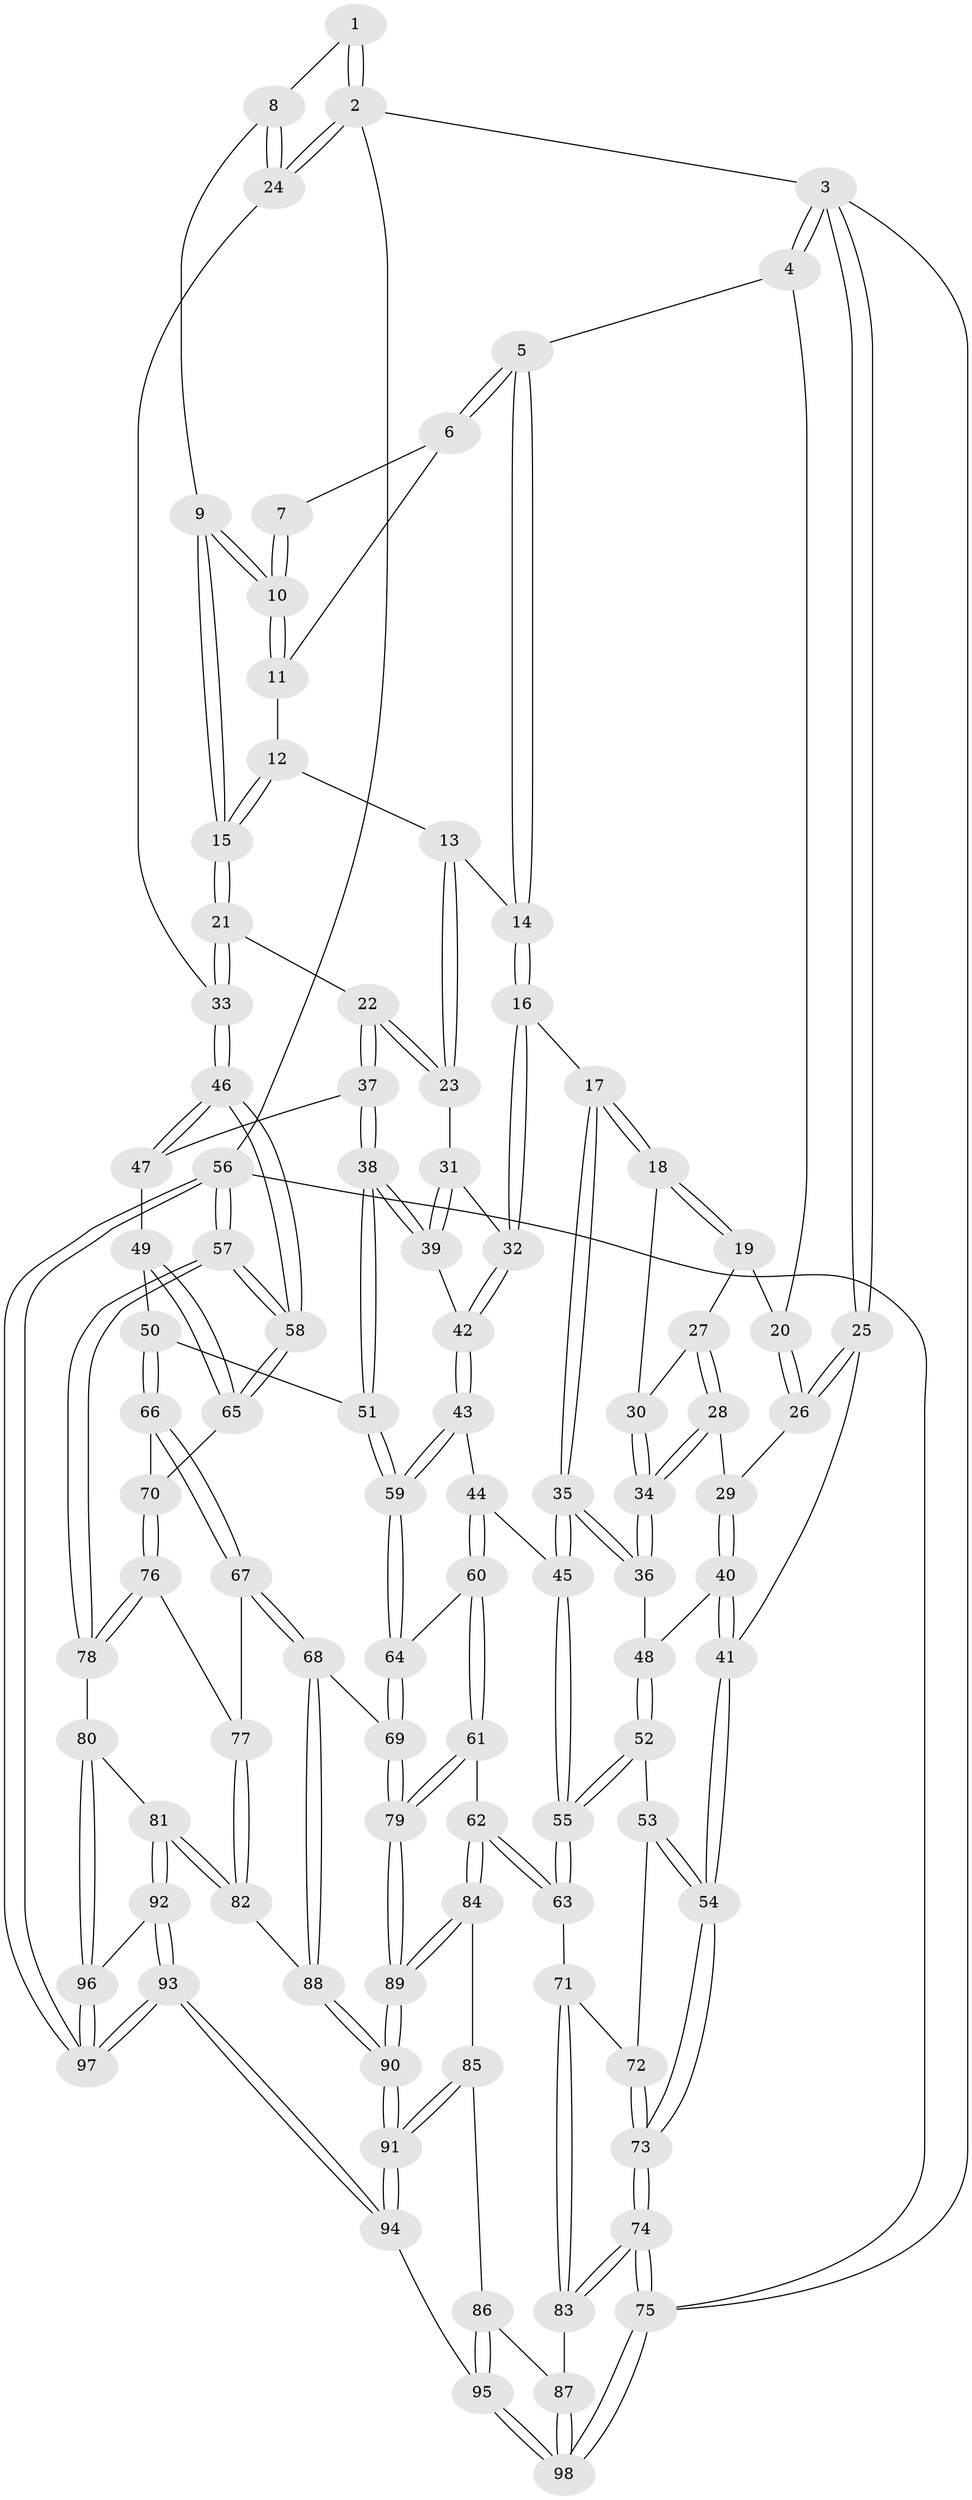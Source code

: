 // Generated by graph-tools (version 1.1) at 2025/00/03/09/25 05:00:25]
// undirected, 98 vertices, 242 edges
graph export_dot {
graph [start="1"]
  node [color=gray90,style=filled];
  1 [pos="+0.9950608595790994+0"];
  2 [pos="+1+0"];
  3 [pos="+0+0"];
  4 [pos="+0.3603538756289017+0"];
  5 [pos="+0.4433699208762193+0"];
  6 [pos="+0.636139580660008+0"];
  7 [pos="+0.7876206024578511+0"];
  8 [pos="+0.8788869413961562+0.09133503361175775"];
  9 [pos="+0.8445125364334621+0.13200134008234407"];
  10 [pos="+0.8136723003298821+0.07905736078378509"];
  11 [pos="+0.722431401450776+0.05544421649400492"];
  12 [pos="+0.684879244572162+0.09594978844669744"];
  13 [pos="+0.6719872351600548+0.10007714134978694"];
  14 [pos="+0.47661315935098464+0.007488878769046557"];
  15 [pos="+0.8458053440214034+0.1854289245984988"];
  16 [pos="+0.4659428012704341+0.15615518481402363"];
  17 [pos="+0.4543729162214527+0.16149996235996067"];
  18 [pos="+0.3569189081656871+0.17096139284078027"];
  19 [pos="+0.2290899155333482+0.10521971384977158"];
  20 [pos="+0.21058661617409807+0.07160261398565725"];
  21 [pos="+0.8460797466243917+0.18683491912119518"];
  22 [pos="+0.8440193881126322+0.1920156842250071"];
  23 [pos="+0.6765033175591917+0.20218281058932264"];
  24 [pos="+1+0"];
  25 [pos="+0+0"];
  26 [pos="+0.08325278896917437+0.1380702539551019"];
  27 [pos="+0.23015191793905557+0.11069848293038964"];
  28 [pos="+0.19926572325884886+0.254905126108246"];
  29 [pos="+0.1039704012651498+0.20873277957080838"];
  30 [pos="+0.2727604172803533+0.2039068874461915"];
  31 [pos="+0.6634628301753918+0.2109162070278423"];
  32 [pos="+0.5179384270909757+0.23332824718521872"];
  33 [pos="+1+0.10705526572842437"];
  34 [pos="+0.22212424806477374+0.27178170392269185"];
  35 [pos="+0.2737650399938019+0.3511859748481622"];
  36 [pos="+0.22478310586561184+0.27813468273151776"];
  37 [pos="+0.8448076695419541+0.20354863409663226"];
  38 [pos="+0.7544410810407466+0.40329971921428037"];
  39 [pos="+0.7302967088445984+0.37794325144208246"];
  40 [pos="+0.027437569176899847+0.33601470501576297"];
  41 [pos="+0+0.3532264413929813"];
  42 [pos="+0.5196486568869518+0.2532048132872779"];
  43 [pos="+0.48926723424700186+0.38852271306572206"];
  44 [pos="+0.37959102233550074+0.39952405121652074"];
  45 [pos="+0.2775853246750262+0.3791293469123785"];
  46 [pos="+1+0.41766618455731996"];
  47 [pos="+0.9404424370252339+0.2998689335772175"];
  48 [pos="+0.06632921417194648+0.36961734944332153"];
  49 [pos="+0.8482262854551037+0.4350471136435423"];
  50 [pos="+0.7666257092750957+0.42004836640293824"];
  51 [pos="+0.7545072786235251+0.4040874632346907"];
  52 [pos="+0.11768633852704258+0.43664729202371316"];
  53 [pos="+0.009733454464907065+0.5160715679690436"];
  54 [pos="+0+0.5022463970135201"];
  55 [pos="+0.20969892167629708+0.47242113906280253"];
  56 [pos="+1+1"];
  57 [pos="+1+0.7513436977800031"];
  58 [pos="+1+0.4781727670687954"];
  59 [pos="+0.5340140112244849+0.46259043263862076"];
  60 [pos="+0.3780168334679056+0.583006434472709"];
  61 [pos="+0.30811749457668464+0.6187291165765352"];
  62 [pos="+0.2716232415688916+0.6283643113798539"];
  63 [pos="+0.2310604138736207+0.6034313702290045"];
  64 [pos="+0.5250872995602321+0.5526961117321024"];
  65 [pos="+0.9284592835705905+0.47128629159678803"];
  66 [pos="+0.7523037781608997+0.519023343577186"];
  67 [pos="+0.6566937513668835+0.646293120160846"];
  68 [pos="+0.6259687356159617+0.6635487763112359"];
  69 [pos="+0.6060465803959606+0.668835140869074"];
  70 [pos="+0.8576237788984077+0.6095468035135605"];
  71 [pos="+0.1823438992573185+0.6247477451077126"];
  72 [pos="+0.08875737472596201+0.6166071835291215"];
  73 [pos="+0+0.8172630819400034"];
  74 [pos="+0+0.8574258828080493"];
  75 [pos="+0+1"];
  76 [pos="+0.8605695331031206+0.6213911616730573"];
  77 [pos="+0.7983226940329811+0.66665248797989"];
  78 [pos="+1+0.7599535342992656"];
  79 [pos="+0.5652245779047449+0.7655861261860473"];
  80 [pos="+0.9736017891057321+0.7995649420262084"];
  81 [pos="+0.8443481707918983+0.8112956646891638"];
  82 [pos="+0.8392524887245377+0.8081596502387667"];
  83 [pos="+0.07255779780979849+0.8222095212963858"];
  84 [pos="+0.3023400923860908+0.7639587429728169"];
  85 [pos="+0.29195126536057053+0.7975882423402451"];
  86 [pos="+0.2585130721660207+0.8475830948350688"];
  87 [pos="+0.19659648517519673+0.8879562458316306"];
  88 [pos="+0.8310341354091656+0.8065958450689086"];
  89 [pos="+0.5609953215749761+0.7849216753777517"];
  90 [pos="+0.5719679421692103+0.8539912081476725"];
  91 [pos="+0.5591752747763803+0.979762991095041"];
  92 [pos="+0.8064727229501554+0.8949716145000227"];
  93 [pos="+0.6033925243517397+1"];
  94 [pos="+0.5655899371739936+1"];
  95 [pos="+0.5350480980312596+1"];
  96 [pos="+0.8891188086109885+0.9731536937343678"];
  97 [pos="+0.8799206415066384+1"];
  98 [pos="+0.1831278115764475+1"];
  1 -- 2;
  1 -- 2;
  1 -- 8;
  2 -- 3;
  2 -- 24;
  2 -- 24;
  2 -- 56;
  3 -- 4;
  3 -- 4;
  3 -- 25;
  3 -- 25;
  3 -- 75;
  4 -- 5;
  4 -- 20;
  5 -- 6;
  5 -- 6;
  5 -- 14;
  5 -- 14;
  6 -- 7;
  6 -- 11;
  7 -- 10;
  7 -- 10;
  8 -- 9;
  8 -- 24;
  8 -- 24;
  9 -- 10;
  9 -- 10;
  9 -- 15;
  9 -- 15;
  10 -- 11;
  10 -- 11;
  11 -- 12;
  12 -- 13;
  12 -- 15;
  12 -- 15;
  13 -- 14;
  13 -- 23;
  13 -- 23;
  14 -- 16;
  14 -- 16;
  15 -- 21;
  15 -- 21;
  16 -- 17;
  16 -- 32;
  16 -- 32;
  17 -- 18;
  17 -- 18;
  17 -- 35;
  17 -- 35;
  18 -- 19;
  18 -- 19;
  18 -- 30;
  19 -- 20;
  19 -- 27;
  20 -- 26;
  20 -- 26;
  21 -- 22;
  21 -- 33;
  21 -- 33;
  22 -- 23;
  22 -- 23;
  22 -- 37;
  22 -- 37;
  23 -- 31;
  24 -- 33;
  25 -- 26;
  25 -- 26;
  25 -- 41;
  26 -- 29;
  27 -- 28;
  27 -- 28;
  27 -- 30;
  28 -- 29;
  28 -- 34;
  28 -- 34;
  29 -- 40;
  29 -- 40;
  30 -- 34;
  30 -- 34;
  31 -- 32;
  31 -- 39;
  31 -- 39;
  32 -- 42;
  32 -- 42;
  33 -- 46;
  33 -- 46;
  34 -- 36;
  34 -- 36;
  35 -- 36;
  35 -- 36;
  35 -- 45;
  35 -- 45;
  36 -- 48;
  37 -- 38;
  37 -- 38;
  37 -- 47;
  38 -- 39;
  38 -- 39;
  38 -- 51;
  38 -- 51;
  39 -- 42;
  40 -- 41;
  40 -- 41;
  40 -- 48;
  41 -- 54;
  41 -- 54;
  42 -- 43;
  42 -- 43;
  43 -- 44;
  43 -- 59;
  43 -- 59;
  44 -- 45;
  44 -- 60;
  44 -- 60;
  45 -- 55;
  45 -- 55;
  46 -- 47;
  46 -- 47;
  46 -- 58;
  46 -- 58;
  47 -- 49;
  48 -- 52;
  48 -- 52;
  49 -- 50;
  49 -- 65;
  49 -- 65;
  50 -- 51;
  50 -- 66;
  50 -- 66;
  51 -- 59;
  51 -- 59;
  52 -- 53;
  52 -- 55;
  52 -- 55;
  53 -- 54;
  53 -- 54;
  53 -- 72;
  54 -- 73;
  54 -- 73;
  55 -- 63;
  55 -- 63;
  56 -- 57;
  56 -- 57;
  56 -- 97;
  56 -- 97;
  56 -- 75;
  57 -- 58;
  57 -- 58;
  57 -- 78;
  57 -- 78;
  58 -- 65;
  58 -- 65;
  59 -- 64;
  59 -- 64;
  60 -- 61;
  60 -- 61;
  60 -- 64;
  61 -- 62;
  61 -- 79;
  61 -- 79;
  62 -- 63;
  62 -- 63;
  62 -- 84;
  62 -- 84;
  63 -- 71;
  64 -- 69;
  64 -- 69;
  65 -- 70;
  66 -- 67;
  66 -- 67;
  66 -- 70;
  67 -- 68;
  67 -- 68;
  67 -- 77;
  68 -- 69;
  68 -- 88;
  68 -- 88;
  69 -- 79;
  69 -- 79;
  70 -- 76;
  70 -- 76;
  71 -- 72;
  71 -- 83;
  71 -- 83;
  72 -- 73;
  72 -- 73;
  73 -- 74;
  73 -- 74;
  74 -- 75;
  74 -- 75;
  74 -- 83;
  74 -- 83;
  75 -- 98;
  75 -- 98;
  76 -- 77;
  76 -- 78;
  76 -- 78;
  77 -- 82;
  77 -- 82;
  78 -- 80;
  79 -- 89;
  79 -- 89;
  80 -- 81;
  80 -- 96;
  80 -- 96;
  81 -- 82;
  81 -- 82;
  81 -- 92;
  81 -- 92;
  82 -- 88;
  83 -- 87;
  84 -- 85;
  84 -- 89;
  84 -- 89;
  85 -- 86;
  85 -- 91;
  85 -- 91;
  86 -- 87;
  86 -- 95;
  86 -- 95;
  87 -- 98;
  87 -- 98;
  88 -- 90;
  88 -- 90;
  89 -- 90;
  89 -- 90;
  90 -- 91;
  90 -- 91;
  91 -- 94;
  91 -- 94;
  92 -- 93;
  92 -- 93;
  92 -- 96;
  93 -- 94;
  93 -- 94;
  93 -- 97;
  93 -- 97;
  94 -- 95;
  95 -- 98;
  95 -- 98;
  96 -- 97;
  96 -- 97;
}
